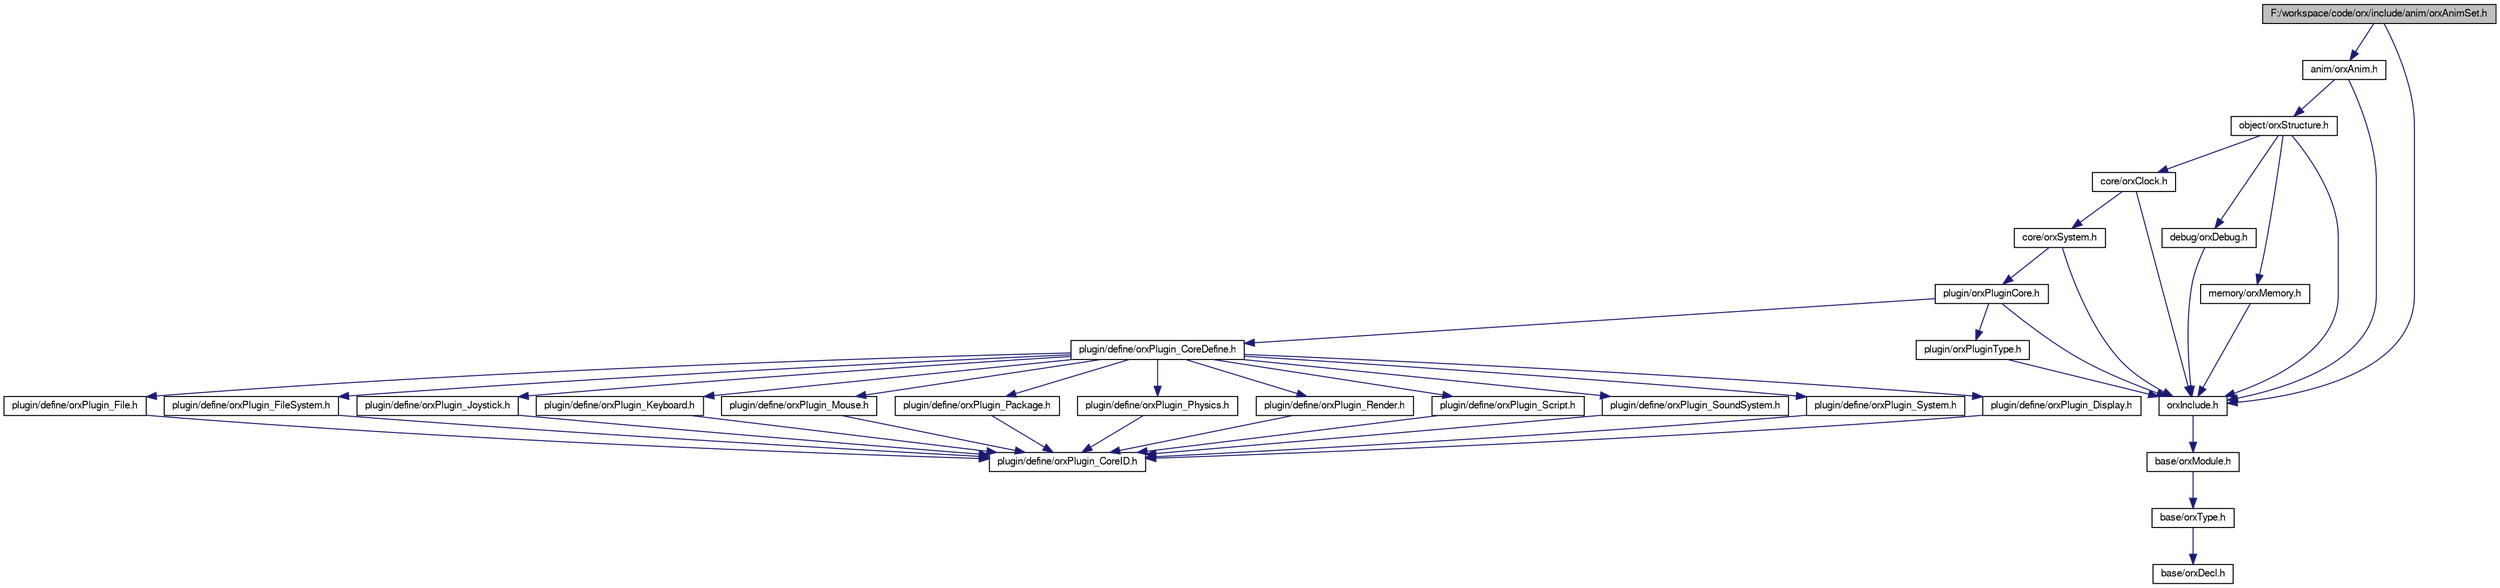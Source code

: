 digraph G
{
  bgcolor="transparent";
  edge [fontname="FreeSans",fontsize=10,labelfontname="FreeSans",labelfontsize=10];
  node [fontname="FreeSans",fontsize=10,shape=record];
  Node1 [label="F:/workspace/code/orx/include/anim/orxAnimSet.h",height=0.2,width=0.4,color="black", fillcolor="grey75", style="filled" fontcolor="black"];
  Node1 -> Node2 [color="midnightblue",fontsize=10,style="solid",fontname="FreeSans"];
  Node2 [label="orxInclude.h",height=0.2,width=0.4,color="black",URL="$orx_include_8h.html"];
  Node2 -> Node3 [color="midnightblue",fontsize=10,style="solid",fontname="FreeSans"];
  Node3 [label="base/orxModule.h",height=0.2,width=0.4,color="black",URL="$orx_module_8h.html"];
  Node3 -> Node4 [color="midnightblue",fontsize=10,style="solid",fontname="FreeSans"];
  Node4 [label="base/orxType.h",height=0.2,width=0.4,color="black",URL="$orx_type_8h.html"];
  Node4 -> Node5 [color="midnightblue",fontsize=10,style="solid",fontname="FreeSans"];
  Node5 [label="base/orxDecl.h",height=0.2,width=0.4,color="black",URL="$orx_decl_8h.html"];
  Node1 -> Node6 [color="midnightblue",fontsize=10,style="solid",fontname="FreeSans"];
  Node6 [label="anim/orxAnim.h",height=0.2,width=0.4,color="black",URL="$orx_anim_8h.html"];
  Node6 -> Node2 [color="midnightblue",fontsize=10,style="solid",fontname="FreeSans"];
  Node6 -> Node7 [color="midnightblue",fontsize=10,style="solid",fontname="FreeSans"];
  Node7 [label="object/orxStructure.h",height=0.2,width=0.4,color="black",URL="$orx_structure_8h.html"];
  Node7 -> Node2 [color="midnightblue",fontsize=10,style="solid",fontname="FreeSans"];
  Node7 -> Node8 [color="midnightblue",fontsize=10,style="solid",fontname="FreeSans"];
  Node8 [label="core/orxClock.h",height=0.2,width=0.4,color="black",URL="$orx_clock_8h.html"];
  Node8 -> Node2 [color="midnightblue",fontsize=10,style="solid",fontname="FreeSans"];
  Node8 -> Node9 [color="midnightblue",fontsize=10,style="solid",fontname="FreeSans"];
  Node9 [label="core/orxSystem.h",height=0.2,width=0.4,color="black",URL="$orx_system_8h.html"];
  Node9 -> Node2 [color="midnightblue",fontsize=10,style="solid",fontname="FreeSans"];
  Node9 -> Node10 [color="midnightblue",fontsize=10,style="solid",fontname="FreeSans"];
  Node10 [label="plugin/orxPluginCore.h",height=0.2,width=0.4,color="black",URL="$orx_plugin_core_8h.html"];
  Node10 -> Node2 [color="midnightblue",fontsize=10,style="solid",fontname="FreeSans"];
  Node10 -> Node11 [color="midnightblue",fontsize=10,style="solid",fontname="FreeSans"];
  Node11 [label="plugin/orxPluginType.h",height=0.2,width=0.4,color="black",URL="$orx_plugin_type_8h.html"];
  Node11 -> Node2 [color="midnightblue",fontsize=10,style="solid",fontname="FreeSans"];
  Node10 -> Node12 [color="midnightblue",fontsize=10,style="solid",fontname="FreeSans"];
  Node12 [label="plugin/define/orxPlugin_CoreDefine.h",height=0.2,width=0.4,color="black",URL="$orx_plugin___core_define_8h.html"];
  Node12 -> Node13 [color="midnightblue",fontsize=10,style="solid",fontname="FreeSans"];
  Node13 [label="plugin/define/orxPlugin_Display.h",height=0.2,width=0.4,color="black",URL="$orx_plugin___display_8h.html"];
  Node13 -> Node14 [color="midnightblue",fontsize=10,style="solid",fontname="FreeSans"];
  Node14 [label="plugin/define/orxPlugin_CoreID.h",height=0.2,width=0.4,color="black",URL="$orx_plugin___core_i_d_8h.html"];
  Node12 -> Node15 [color="midnightblue",fontsize=10,style="solid",fontname="FreeSans"];
  Node15 [label="plugin/define/orxPlugin_File.h",height=0.2,width=0.4,color="black",URL="$orx_plugin___file_8h.html"];
  Node15 -> Node14 [color="midnightblue",fontsize=10,style="solid",fontname="FreeSans"];
  Node12 -> Node16 [color="midnightblue",fontsize=10,style="solid",fontname="FreeSans"];
  Node16 [label="plugin/define/orxPlugin_FileSystem.h",height=0.2,width=0.4,color="black",URL="$orx_plugin___file_system_8h.html"];
  Node16 -> Node14 [color="midnightblue",fontsize=10,style="solid",fontname="FreeSans"];
  Node12 -> Node17 [color="midnightblue",fontsize=10,style="solid",fontname="FreeSans"];
  Node17 [label="plugin/define/orxPlugin_Joystick.h",height=0.2,width=0.4,color="black",URL="$orx_plugin___joystick_8h.html"];
  Node17 -> Node14 [color="midnightblue",fontsize=10,style="solid",fontname="FreeSans"];
  Node12 -> Node18 [color="midnightblue",fontsize=10,style="solid",fontname="FreeSans"];
  Node18 [label="plugin/define/orxPlugin_Keyboard.h",height=0.2,width=0.4,color="black",URL="$orx_plugin___keyboard_8h.html"];
  Node18 -> Node14 [color="midnightblue",fontsize=10,style="solid",fontname="FreeSans"];
  Node12 -> Node19 [color="midnightblue",fontsize=10,style="solid",fontname="FreeSans"];
  Node19 [label="plugin/define/orxPlugin_Mouse.h",height=0.2,width=0.4,color="black",URL="$orx_plugin___mouse_8h.html"];
  Node19 -> Node14 [color="midnightblue",fontsize=10,style="solid",fontname="FreeSans"];
  Node12 -> Node20 [color="midnightblue",fontsize=10,style="solid",fontname="FreeSans"];
  Node20 [label="plugin/define/orxPlugin_Package.h",height=0.2,width=0.4,color="black",URL="$orx_plugin___package_8h.html"];
  Node20 -> Node14 [color="midnightblue",fontsize=10,style="solid",fontname="FreeSans"];
  Node12 -> Node21 [color="midnightblue",fontsize=10,style="solid",fontname="FreeSans"];
  Node21 [label="plugin/define/orxPlugin_Physics.h",height=0.2,width=0.4,color="black",URL="$orx_plugin___physics_8h.html"];
  Node21 -> Node14 [color="midnightblue",fontsize=10,style="solid",fontname="FreeSans"];
  Node12 -> Node22 [color="midnightblue",fontsize=10,style="solid",fontname="FreeSans"];
  Node22 [label="plugin/define/orxPlugin_Render.h",height=0.2,width=0.4,color="black",URL="$orx_plugin___render_8h.html"];
  Node22 -> Node14 [color="midnightblue",fontsize=10,style="solid",fontname="FreeSans"];
  Node12 -> Node23 [color="midnightblue",fontsize=10,style="solid",fontname="FreeSans"];
  Node23 [label="plugin/define/orxPlugin_Script.h",height=0.2,width=0.4,color="black",URL="$orx_plugin___script_8h.html"];
  Node23 -> Node14 [color="midnightblue",fontsize=10,style="solid",fontname="FreeSans"];
  Node12 -> Node24 [color="midnightblue",fontsize=10,style="solid",fontname="FreeSans"];
  Node24 [label="plugin/define/orxPlugin_SoundSystem.h",height=0.2,width=0.4,color="black",URL="$orx_plugin___sound_system_8h.html"];
  Node24 -> Node14 [color="midnightblue",fontsize=10,style="solid",fontname="FreeSans"];
  Node12 -> Node25 [color="midnightblue",fontsize=10,style="solid",fontname="FreeSans"];
  Node25 [label="plugin/define/orxPlugin_System.h",height=0.2,width=0.4,color="black",URL="$orx_plugin___system_8h.html"];
  Node25 -> Node14 [color="midnightblue",fontsize=10,style="solid",fontname="FreeSans"];
  Node7 -> Node26 [color="midnightblue",fontsize=10,style="solid",fontname="FreeSans"];
  Node26 [label="debug/orxDebug.h",height=0.2,width=0.4,color="black",URL="$orx_debug_8h.html"];
  Node26 -> Node2 [color="midnightblue",fontsize=10,style="solid",fontname="FreeSans"];
  Node7 -> Node27 [color="midnightblue",fontsize=10,style="solid",fontname="FreeSans"];
  Node27 [label="memory/orxMemory.h",height=0.2,width=0.4,color="black",URL="$orx_memory_8h.html"];
  Node27 -> Node2 [color="midnightblue",fontsize=10,style="solid",fontname="FreeSans"];
}
